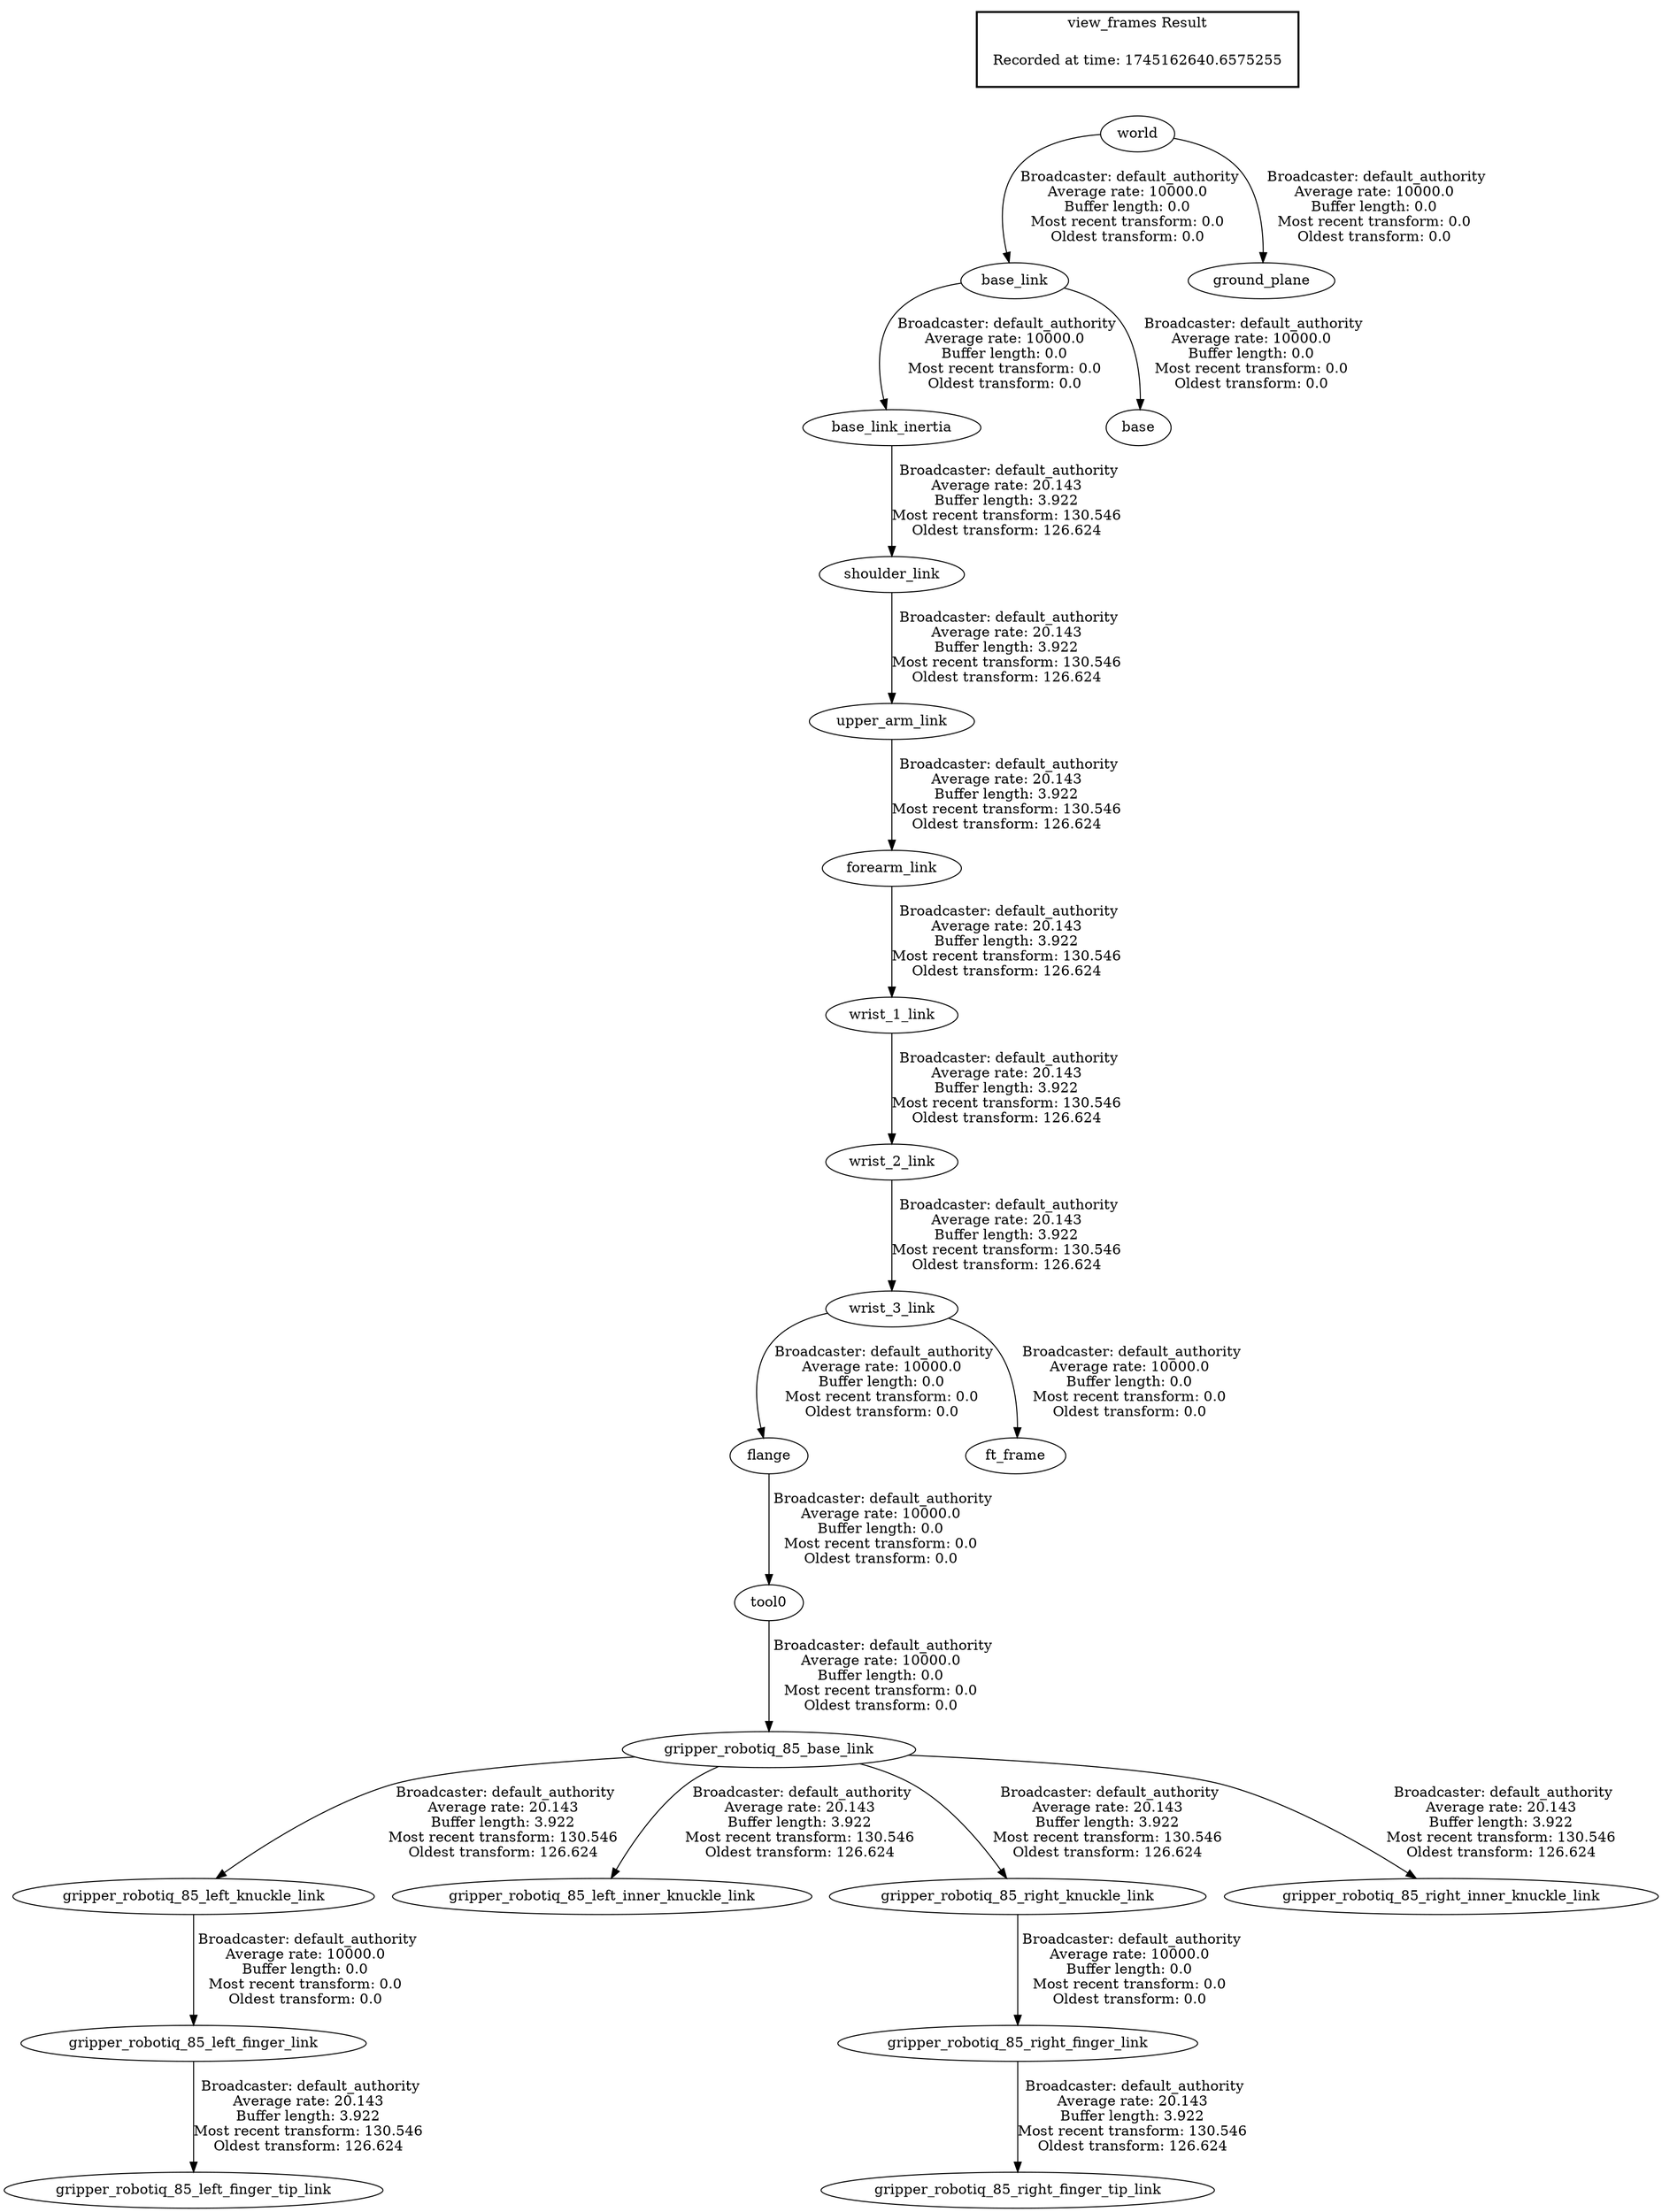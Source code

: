 digraph G {
"upper_arm_link" -> "forearm_link"[label=" Broadcaster: default_authority\nAverage rate: 20.143\nBuffer length: 3.922\nMost recent transform: 130.546\nOldest transform: 126.624\n"];
"shoulder_link" -> "upper_arm_link"[label=" Broadcaster: default_authority\nAverage rate: 20.143\nBuffer length: 3.922\nMost recent transform: 130.546\nOldest transform: 126.624\n"];
"gripper_robotiq_85_left_finger_link" -> "gripper_robotiq_85_left_finger_tip_link"[label=" Broadcaster: default_authority\nAverage rate: 20.143\nBuffer length: 3.922\nMost recent transform: 130.546\nOldest transform: 126.624\n"];
"gripper_robotiq_85_left_knuckle_link" -> "gripper_robotiq_85_left_finger_link"[label=" Broadcaster: default_authority\nAverage rate: 10000.0\nBuffer length: 0.0\nMost recent transform: 0.0\nOldest transform: 0.0\n"];
"gripper_robotiq_85_base_link" -> "gripper_robotiq_85_left_inner_knuckle_link"[label=" Broadcaster: default_authority\nAverage rate: 20.143\nBuffer length: 3.922\nMost recent transform: 130.546\nOldest transform: 126.624\n"];
"tool0" -> "gripper_robotiq_85_base_link"[label=" Broadcaster: default_authority\nAverage rate: 10000.0\nBuffer length: 0.0\nMost recent transform: 0.0\nOldest transform: 0.0\n"];
"gripper_robotiq_85_base_link" -> "gripper_robotiq_85_left_knuckle_link"[label=" Broadcaster: default_authority\nAverage rate: 20.143\nBuffer length: 3.922\nMost recent transform: 130.546\nOldest transform: 126.624\n"];
"gripper_robotiq_85_right_finger_link" -> "gripper_robotiq_85_right_finger_tip_link"[label=" Broadcaster: default_authority\nAverage rate: 20.143\nBuffer length: 3.922\nMost recent transform: 130.546\nOldest transform: 126.624\n"];
"gripper_robotiq_85_right_knuckle_link" -> "gripper_robotiq_85_right_finger_link"[label=" Broadcaster: default_authority\nAverage rate: 10000.0\nBuffer length: 0.0\nMost recent transform: 0.0\nOldest transform: 0.0\n"];
"gripper_robotiq_85_base_link" -> "gripper_robotiq_85_right_inner_knuckle_link"[label=" Broadcaster: default_authority\nAverage rate: 20.143\nBuffer length: 3.922\nMost recent transform: 130.546\nOldest transform: 126.624\n"];
"gripper_robotiq_85_base_link" -> "gripper_robotiq_85_right_knuckle_link"[label=" Broadcaster: default_authority\nAverage rate: 20.143\nBuffer length: 3.922\nMost recent transform: 130.546\nOldest transform: 126.624\n"];
"base_link_inertia" -> "shoulder_link"[label=" Broadcaster: default_authority\nAverage rate: 20.143\nBuffer length: 3.922\nMost recent transform: 130.546\nOldest transform: 126.624\n"];
"base_link" -> "base_link_inertia"[label=" Broadcaster: default_authority\nAverage rate: 10000.0\nBuffer length: 0.0\nMost recent transform: 0.0\nOldest transform: 0.0\n"];
"forearm_link" -> "wrist_1_link"[label=" Broadcaster: default_authority\nAverage rate: 20.143\nBuffer length: 3.922\nMost recent transform: 130.546\nOldest transform: 126.624\n"];
"wrist_1_link" -> "wrist_2_link"[label=" Broadcaster: default_authority\nAverage rate: 20.143\nBuffer length: 3.922\nMost recent transform: 130.546\nOldest transform: 126.624\n"];
"wrist_2_link" -> "wrist_3_link"[label=" Broadcaster: default_authority\nAverage rate: 20.143\nBuffer length: 3.922\nMost recent transform: 130.546\nOldest transform: 126.624\n"];
"world" -> "base_link"[label=" Broadcaster: default_authority\nAverage rate: 10000.0\nBuffer length: 0.0\nMost recent transform: 0.0\nOldest transform: 0.0\n"];
"base_link" -> "base"[label=" Broadcaster: default_authority\nAverage rate: 10000.0\nBuffer length: 0.0\nMost recent transform: 0.0\nOldest transform: 0.0\n"];
"flange" -> "tool0"[label=" Broadcaster: default_authority\nAverage rate: 10000.0\nBuffer length: 0.0\nMost recent transform: 0.0\nOldest transform: 0.0\n"];
"wrist_3_link" -> "flange"[label=" Broadcaster: default_authority\nAverage rate: 10000.0\nBuffer length: 0.0\nMost recent transform: 0.0\nOldest transform: 0.0\n"];
"world" -> "ground_plane"[label=" Broadcaster: default_authority\nAverage rate: 10000.0\nBuffer length: 0.0\nMost recent transform: 0.0\nOldest transform: 0.0\n"];
"wrist_3_link" -> "ft_frame"[label=" Broadcaster: default_authority\nAverage rate: 10000.0\nBuffer length: 0.0\nMost recent transform: 0.0\nOldest transform: 0.0\n"];
edge [style=invis];
 subgraph cluster_legend { style=bold; color=black; label ="view_frames Result";
"Recorded at time: 1745162640.6575255"[ shape=plaintext ] ;
}->"world";
}